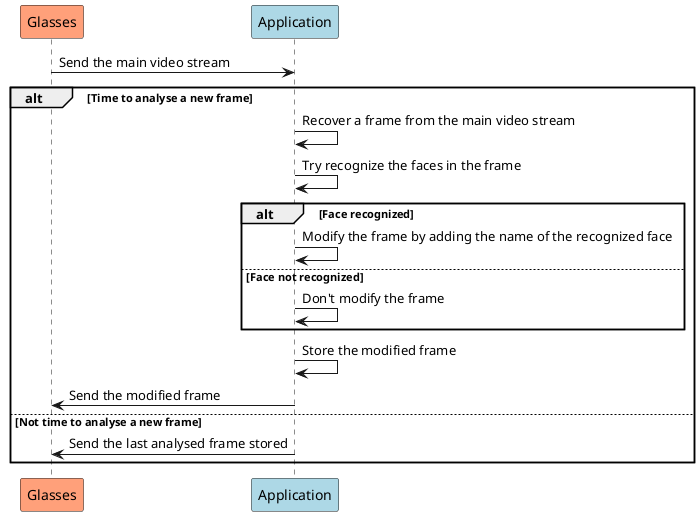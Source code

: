 @startuml
skinparam actorStyle awesome

'title "Analyse Video Stream Diragram"

participant Glasses as G #LightSalmon
participant Application as S #lightblue

G -> S : Send the main video stream


alt Time to analyse a new frame
    S -> S : Recover a frame from the main video stream
    S -> S : Try recognize the faces in the frame

    alt Face recognized
        S -> S : Modify the frame by adding the name of the recognized face
    else Face not recognized
        S -> S : Don't modify the frame
    end

    S -> S : Store the modified frame
    S -> G : Send the modified frame

else Not time to analyse a new frame
    S -> G : Send the last analysed frame stored
end

@enduml
